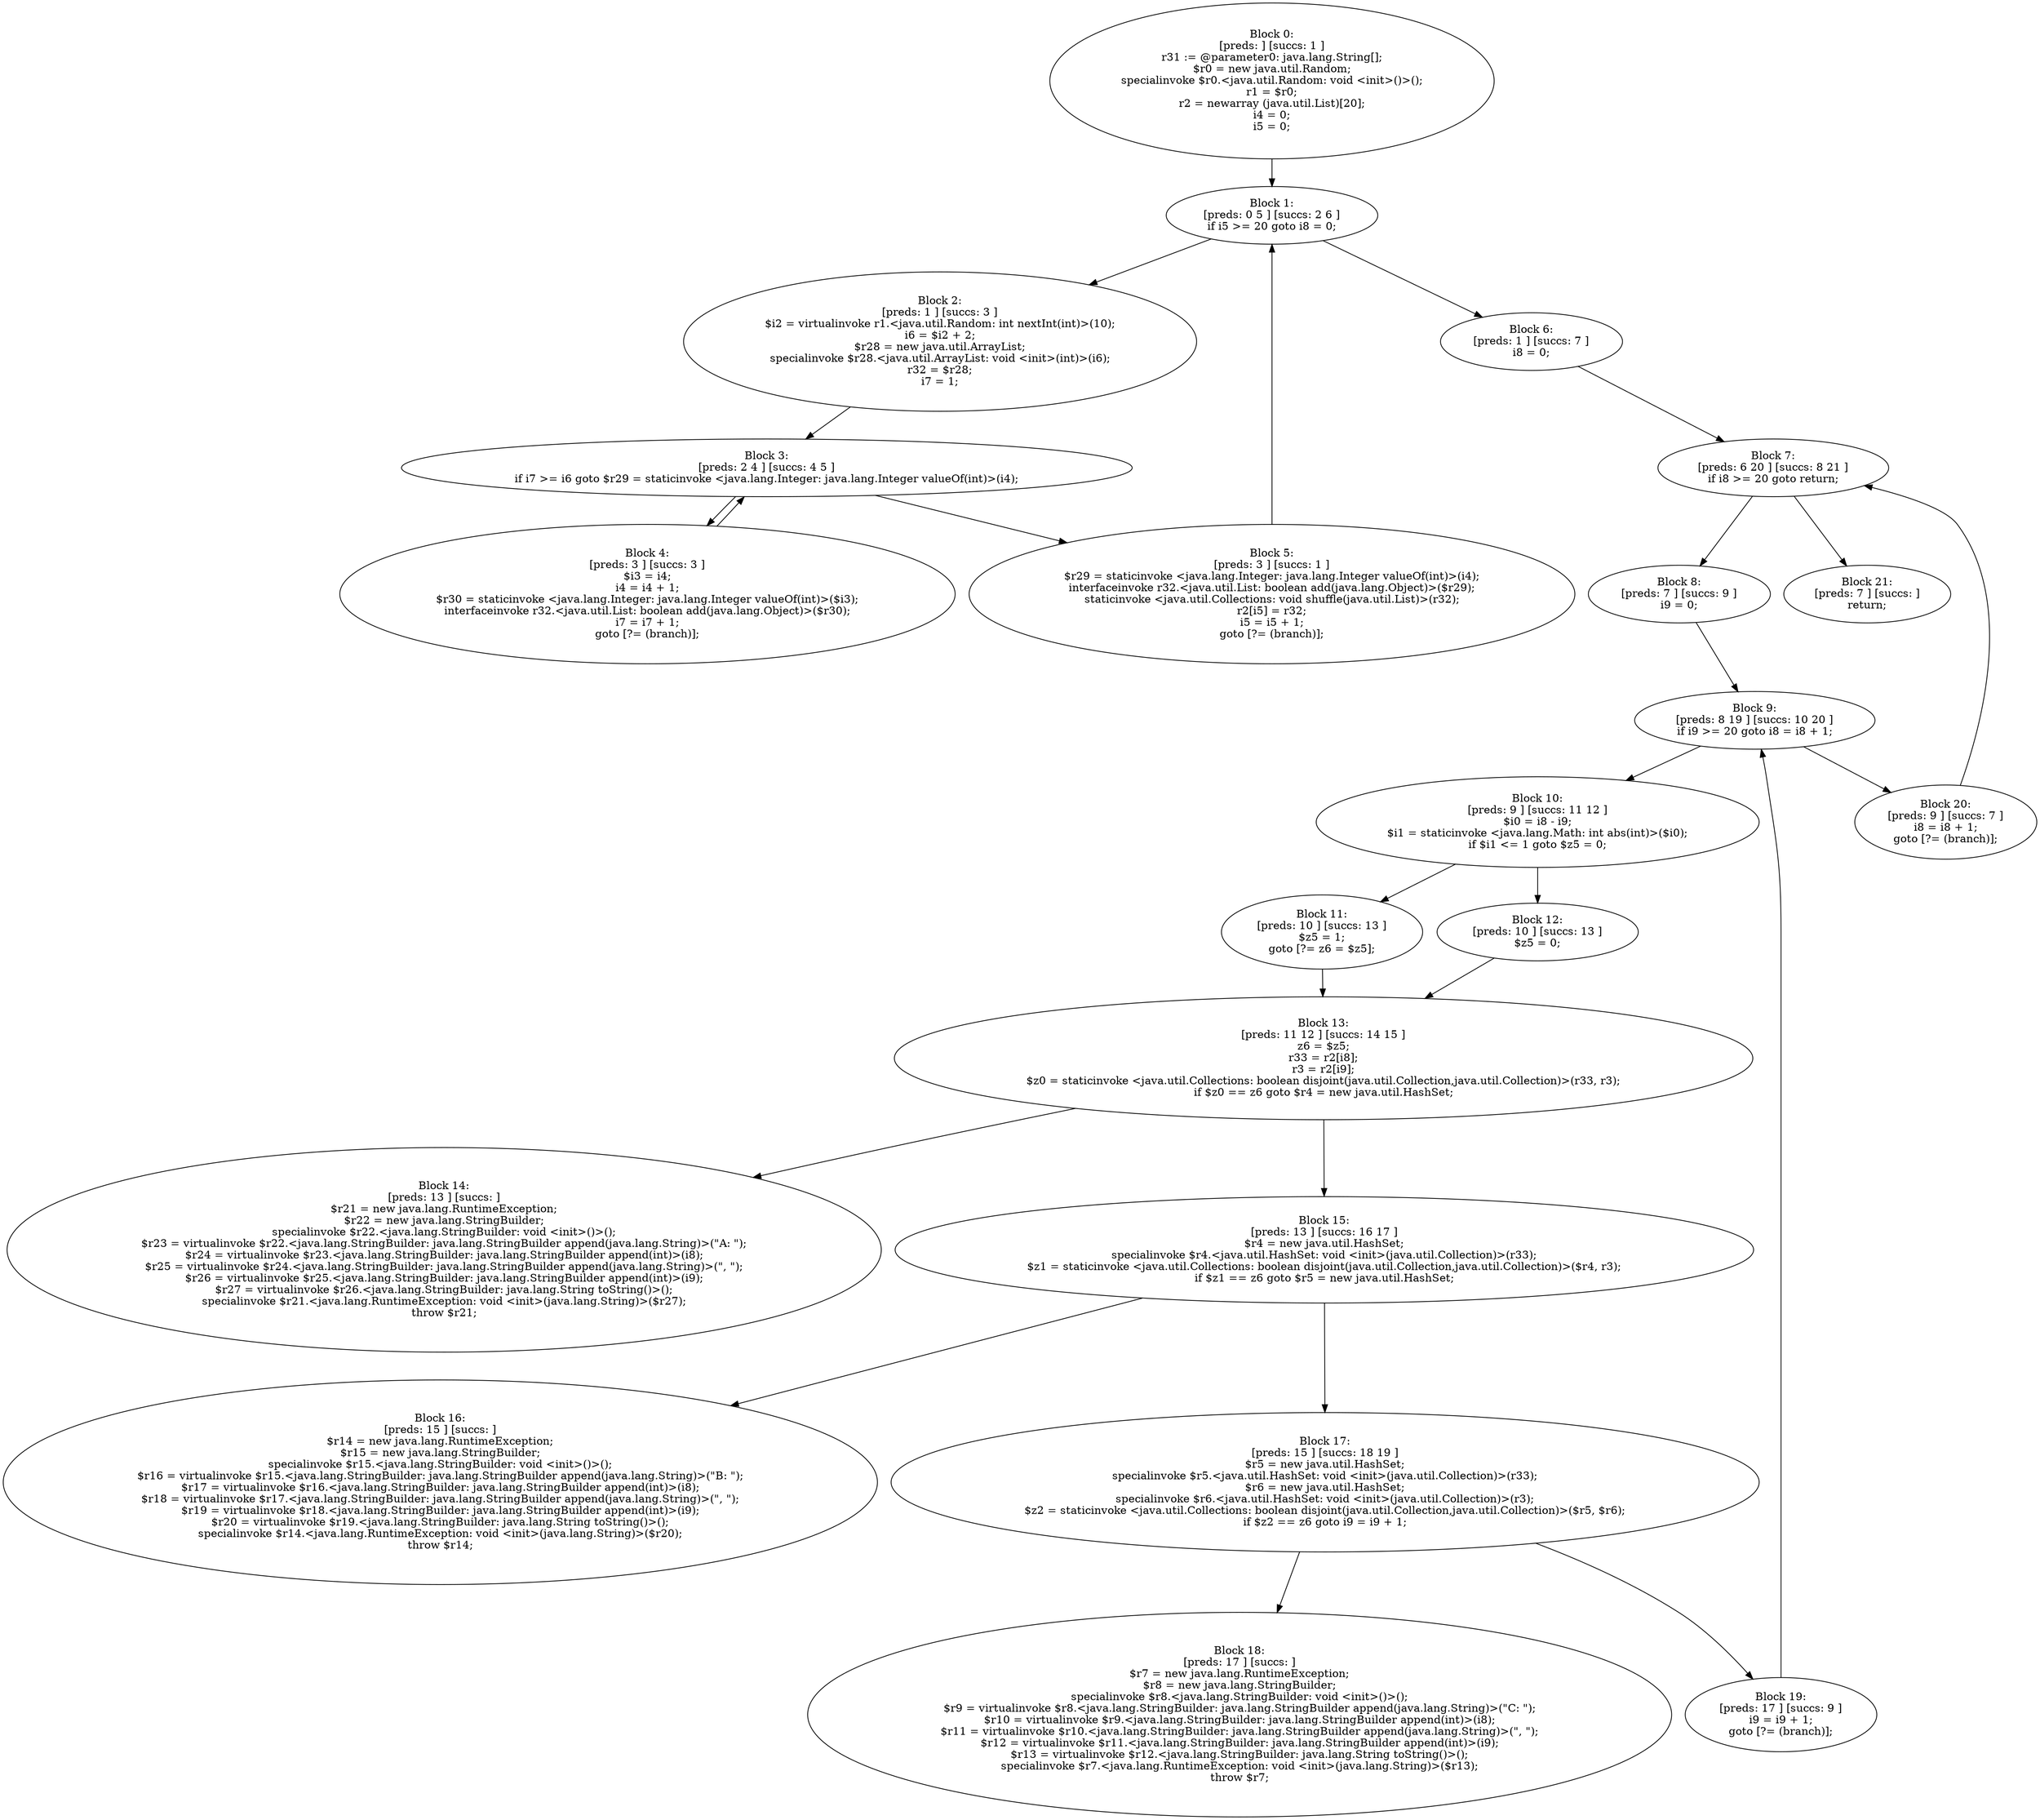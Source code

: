 digraph "unitGraph" {
    "Block 0:
[preds: ] [succs: 1 ]
r31 := @parameter0: java.lang.String[];
$r0 = new java.util.Random;
specialinvoke $r0.<java.util.Random: void <init>()>();
r1 = $r0;
r2 = newarray (java.util.List)[20];
i4 = 0;
i5 = 0;
"
    "Block 1:
[preds: 0 5 ] [succs: 2 6 ]
if i5 >= 20 goto i8 = 0;
"
    "Block 2:
[preds: 1 ] [succs: 3 ]
$i2 = virtualinvoke r1.<java.util.Random: int nextInt(int)>(10);
i6 = $i2 + 2;
$r28 = new java.util.ArrayList;
specialinvoke $r28.<java.util.ArrayList: void <init>(int)>(i6);
r32 = $r28;
i7 = 1;
"
    "Block 3:
[preds: 2 4 ] [succs: 4 5 ]
if i7 >= i6 goto $r29 = staticinvoke <java.lang.Integer: java.lang.Integer valueOf(int)>(i4);
"
    "Block 4:
[preds: 3 ] [succs: 3 ]
$i3 = i4;
i4 = i4 + 1;
$r30 = staticinvoke <java.lang.Integer: java.lang.Integer valueOf(int)>($i3);
interfaceinvoke r32.<java.util.List: boolean add(java.lang.Object)>($r30);
i7 = i7 + 1;
goto [?= (branch)];
"
    "Block 5:
[preds: 3 ] [succs: 1 ]
$r29 = staticinvoke <java.lang.Integer: java.lang.Integer valueOf(int)>(i4);
interfaceinvoke r32.<java.util.List: boolean add(java.lang.Object)>($r29);
staticinvoke <java.util.Collections: void shuffle(java.util.List)>(r32);
r2[i5] = r32;
i5 = i5 + 1;
goto [?= (branch)];
"
    "Block 6:
[preds: 1 ] [succs: 7 ]
i8 = 0;
"
    "Block 7:
[preds: 6 20 ] [succs: 8 21 ]
if i8 >= 20 goto return;
"
    "Block 8:
[preds: 7 ] [succs: 9 ]
i9 = 0;
"
    "Block 9:
[preds: 8 19 ] [succs: 10 20 ]
if i9 >= 20 goto i8 = i8 + 1;
"
    "Block 10:
[preds: 9 ] [succs: 11 12 ]
$i0 = i8 - i9;
$i1 = staticinvoke <java.lang.Math: int abs(int)>($i0);
if $i1 <= 1 goto $z5 = 0;
"
    "Block 11:
[preds: 10 ] [succs: 13 ]
$z5 = 1;
goto [?= z6 = $z5];
"
    "Block 12:
[preds: 10 ] [succs: 13 ]
$z5 = 0;
"
    "Block 13:
[preds: 11 12 ] [succs: 14 15 ]
z6 = $z5;
r33 = r2[i8];
r3 = r2[i9];
$z0 = staticinvoke <java.util.Collections: boolean disjoint(java.util.Collection,java.util.Collection)>(r33, r3);
if $z0 == z6 goto $r4 = new java.util.HashSet;
"
    "Block 14:
[preds: 13 ] [succs: ]
$r21 = new java.lang.RuntimeException;
$r22 = new java.lang.StringBuilder;
specialinvoke $r22.<java.lang.StringBuilder: void <init>()>();
$r23 = virtualinvoke $r22.<java.lang.StringBuilder: java.lang.StringBuilder append(java.lang.String)>(\"A: \");
$r24 = virtualinvoke $r23.<java.lang.StringBuilder: java.lang.StringBuilder append(int)>(i8);
$r25 = virtualinvoke $r24.<java.lang.StringBuilder: java.lang.StringBuilder append(java.lang.String)>(\", \");
$r26 = virtualinvoke $r25.<java.lang.StringBuilder: java.lang.StringBuilder append(int)>(i9);
$r27 = virtualinvoke $r26.<java.lang.StringBuilder: java.lang.String toString()>();
specialinvoke $r21.<java.lang.RuntimeException: void <init>(java.lang.String)>($r27);
throw $r21;
"
    "Block 15:
[preds: 13 ] [succs: 16 17 ]
$r4 = new java.util.HashSet;
specialinvoke $r4.<java.util.HashSet: void <init>(java.util.Collection)>(r33);
$z1 = staticinvoke <java.util.Collections: boolean disjoint(java.util.Collection,java.util.Collection)>($r4, r3);
if $z1 == z6 goto $r5 = new java.util.HashSet;
"
    "Block 16:
[preds: 15 ] [succs: ]
$r14 = new java.lang.RuntimeException;
$r15 = new java.lang.StringBuilder;
specialinvoke $r15.<java.lang.StringBuilder: void <init>()>();
$r16 = virtualinvoke $r15.<java.lang.StringBuilder: java.lang.StringBuilder append(java.lang.String)>(\"B: \");
$r17 = virtualinvoke $r16.<java.lang.StringBuilder: java.lang.StringBuilder append(int)>(i8);
$r18 = virtualinvoke $r17.<java.lang.StringBuilder: java.lang.StringBuilder append(java.lang.String)>(\", \");
$r19 = virtualinvoke $r18.<java.lang.StringBuilder: java.lang.StringBuilder append(int)>(i9);
$r20 = virtualinvoke $r19.<java.lang.StringBuilder: java.lang.String toString()>();
specialinvoke $r14.<java.lang.RuntimeException: void <init>(java.lang.String)>($r20);
throw $r14;
"
    "Block 17:
[preds: 15 ] [succs: 18 19 ]
$r5 = new java.util.HashSet;
specialinvoke $r5.<java.util.HashSet: void <init>(java.util.Collection)>(r33);
$r6 = new java.util.HashSet;
specialinvoke $r6.<java.util.HashSet: void <init>(java.util.Collection)>(r3);
$z2 = staticinvoke <java.util.Collections: boolean disjoint(java.util.Collection,java.util.Collection)>($r5, $r6);
if $z2 == z6 goto i9 = i9 + 1;
"
    "Block 18:
[preds: 17 ] [succs: ]
$r7 = new java.lang.RuntimeException;
$r8 = new java.lang.StringBuilder;
specialinvoke $r8.<java.lang.StringBuilder: void <init>()>();
$r9 = virtualinvoke $r8.<java.lang.StringBuilder: java.lang.StringBuilder append(java.lang.String)>(\"C: \");
$r10 = virtualinvoke $r9.<java.lang.StringBuilder: java.lang.StringBuilder append(int)>(i8);
$r11 = virtualinvoke $r10.<java.lang.StringBuilder: java.lang.StringBuilder append(java.lang.String)>(\", \");
$r12 = virtualinvoke $r11.<java.lang.StringBuilder: java.lang.StringBuilder append(int)>(i9);
$r13 = virtualinvoke $r12.<java.lang.StringBuilder: java.lang.String toString()>();
specialinvoke $r7.<java.lang.RuntimeException: void <init>(java.lang.String)>($r13);
throw $r7;
"
    "Block 19:
[preds: 17 ] [succs: 9 ]
i9 = i9 + 1;
goto [?= (branch)];
"
    "Block 20:
[preds: 9 ] [succs: 7 ]
i8 = i8 + 1;
goto [?= (branch)];
"
    "Block 21:
[preds: 7 ] [succs: ]
return;
"
    "Block 0:
[preds: ] [succs: 1 ]
r31 := @parameter0: java.lang.String[];
$r0 = new java.util.Random;
specialinvoke $r0.<java.util.Random: void <init>()>();
r1 = $r0;
r2 = newarray (java.util.List)[20];
i4 = 0;
i5 = 0;
"->"Block 1:
[preds: 0 5 ] [succs: 2 6 ]
if i5 >= 20 goto i8 = 0;
";
    "Block 1:
[preds: 0 5 ] [succs: 2 6 ]
if i5 >= 20 goto i8 = 0;
"->"Block 2:
[preds: 1 ] [succs: 3 ]
$i2 = virtualinvoke r1.<java.util.Random: int nextInt(int)>(10);
i6 = $i2 + 2;
$r28 = new java.util.ArrayList;
specialinvoke $r28.<java.util.ArrayList: void <init>(int)>(i6);
r32 = $r28;
i7 = 1;
";
    "Block 1:
[preds: 0 5 ] [succs: 2 6 ]
if i5 >= 20 goto i8 = 0;
"->"Block 6:
[preds: 1 ] [succs: 7 ]
i8 = 0;
";
    "Block 2:
[preds: 1 ] [succs: 3 ]
$i2 = virtualinvoke r1.<java.util.Random: int nextInt(int)>(10);
i6 = $i2 + 2;
$r28 = new java.util.ArrayList;
specialinvoke $r28.<java.util.ArrayList: void <init>(int)>(i6);
r32 = $r28;
i7 = 1;
"->"Block 3:
[preds: 2 4 ] [succs: 4 5 ]
if i7 >= i6 goto $r29 = staticinvoke <java.lang.Integer: java.lang.Integer valueOf(int)>(i4);
";
    "Block 3:
[preds: 2 4 ] [succs: 4 5 ]
if i7 >= i6 goto $r29 = staticinvoke <java.lang.Integer: java.lang.Integer valueOf(int)>(i4);
"->"Block 4:
[preds: 3 ] [succs: 3 ]
$i3 = i4;
i4 = i4 + 1;
$r30 = staticinvoke <java.lang.Integer: java.lang.Integer valueOf(int)>($i3);
interfaceinvoke r32.<java.util.List: boolean add(java.lang.Object)>($r30);
i7 = i7 + 1;
goto [?= (branch)];
";
    "Block 3:
[preds: 2 4 ] [succs: 4 5 ]
if i7 >= i6 goto $r29 = staticinvoke <java.lang.Integer: java.lang.Integer valueOf(int)>(i4);
"->"Block 5:
[preds: 3 ] [succs: 1 ]
$r29 = staticinvoke <java.lang.Integer: java.lang.Integer valueOf(int)>(i4);
interfaceinvoke r32.<java.util.List: boolean add(java.lang.Object)>($r29);
staticinvoke <java.util.Collections: void shuffle(java.util.List)>(r32);
r2[i5] = r32;
i5 = i5 + 1;
goto [?= (branch)];
";
    "Block 4:
[preds: 3 ] [succs: 3 ]
$i3 = i4;
i4 = i4 + 1;
$r30 = staticinvoke <java.lang.Integer: java.lang.Integer valueOf(int)>($i3);
interfaceinvoke r32.<java.util.List: boolean add(java.lang.Object)>($r30);
i7 = i7 + 1;
goto [?= (branch)];
"->"Block 3:
[preds: 2 4 ] [succs: 4 5 ]
if i7 >= i6 goto $r29 = staticinvoke <java.lang.Integer: java.lang.Integer valueOf(int)>(i4);
";
    "Block 5:
[preds: 3 ] [succs: 1 ]
$r29 = staticinvoke <java.lang.Integer: java.lang.Integer valueOf(int)>(i4);
interfaceinvoke r32.<java.util.List: boolean add(java.lang.Object)>($r29);
staticinvoke <java.util.Collections: void shuffle(java.util.List)>(r32);
r2[i5] = r32;
i5 = i5 + 1;
goto [?= (branch)];
"->"Block 1:
[preds: 0 5 ] [succs: 2 6 ]
if i5 >= 20 goto i8 = 0;
";
    "Block 6:
[preds: 1 ] [succs: 7 ]
i8 = 0;
"->"Block 7:
[preds: 6 20 ] [succs: 8 21 ]
if i8 >= 20 goto return;
";
    "Block 7:
[preds: 6 20 ] [succs: 8 21 ]
if i8 >= 20 goto return;
"->"Block 8:
[preds: 7 ] [succs: 9 ]
i9 = 0;
";
    "Block 7:
[preds: 6 20 ] [succs: 8 21 ]
if i8 >= 20 goto return;
"->"Block 21:
[preds: 7 ] [succs: ]
return;
";
    "Block 8:
[preds: 7 ] [succs: 9 ]
i9 = 0;
"->"Block 9:
[preds: 8 19 ] [succs: 10 20 ]
if i9 >= 20 goto i8 = i8 + 1;
";
    "Block 9:
[preds: 8 19 ] [succs: 10 20 ]
if i9 >= 20 goto i8 = i8 + 1;
"->"Block 10:
[preds: 9 ] [succs: 11 12 ]
$i0 = i8 - i9;
$i1 = staticinvoke <java.lang.Math: int abs(int)>($i0);
if $i1 <= 1 goto $z5 = 0;
";
    "Block 9:
[preds: 8 19 ] [succs: 10 20 ]
if i9 >= 20 goto i8 = i8 + 1;
"->"Block 20:
[preds: 9 ] [succs: 7 ]
i8 = i8 + 1;
goto [?= (branch)];
";
    "Block 10:
[preds: 9 ] [succs: 11 12 ]
$i0 = i8 - i9;
$i1 = staticinvoke <java.lang.Math: int abs(int)>($i0);
if $i1 <= 1 goto $z5 = 0;
"->"Block 11:
[preds: 10 ] [succs: 13 ]
$z5 = 1;
goto [?= z6 = $z5];
";
    "Block 10:
[preds: 9 ] [succs: 11 12 ]
$i0 = i8 - i9;
$i1 = staticinvoke <java.lang.Math: int abs(int)>($i0);
if $i1 <= 1 goto $z5 = 0;
"->"Block 12:
[preds: 10 ] [succs: 13 ]
$z5 = 0;
";
    "Block 11:
[preds: 10 ] [succs: 13 ]
$z5 = 1;
goto [?= z6 = $z5];
"->"Block 13:
[preds: 11 12 ] [succs: 14 15 ]
z6 = $z5;
r33 = r2[i8];
r3 = r2[i9];
$z0 = staticinvoke <java.util.Collections: boolean disjoint(java.util.Collection,java.util.Collection)>(r33, r3);
if $z0 == z6 goto $r4 = new java.util.HashSet;
";
    "Block 12:
[preds: 10 ] [succs: 13 ]
$z5 = 0;
"->"Block 13:
[preds: 11 12 ] [succs: 14 15 ]
z6 = $z5;
r33 = r2[i8];
r3 = r2[i9];
$z0 = staticinvoke <java.util.Collections: boolean disjoint(java.util.Collection,java.util.Collection)>(r33, r3);
if $z0 == z6 goto $r4 = new java.util.HashSet;
";
    "Block 13:
[preds: 11 12 ] [succs: 14 15 ]
z6 = $z5;
r33 = r2[i8];
r3 = r2[i9];
$z0 = staticinvoke <java.util.Collections: boolean disjoint(java.util.Collection,java.util.Collection)>(r33, r3);
if $z0 == z6 goto $r4 = new java.util.HashSet;
"->"Block 14:
[preds: 13 ] [succs: ]
$r21 = new java.lang.RuntimeException;
$r22 = new java.lang.StringBuilder;
specialinvoke $r22.<java.lang.StringBuilder: void <init>()>();
$r23 = virtualinvoke $r22.<java.lang.StringBuilder: java.lang.StringBuilder append(java.lang.String)>(\"A: \");
$r24 = virtualinvoke $r23.<java.lang.StringBuilder: java.lang.StringBuilder append(int)>(i8);
$r25 = virtualinvoke $r24.<java.lang.StringBuilder: java.lang.StringBuilder append(java.lang.String)>(\", \");
$r26 = virtualinvoke $r25.<java.lang.StringBuilder: java.lang.StringBuilder append(int)>(i9);
$r27 = virtualinvoke $r26.<java.lang.StringBuilder: java.lang.String toString()>();
specialinvoke $r21.<java.lang.RuntimeException: void <init>(java.lang.String)>($r27);
throw $r21;
";
    "Block 13:
[preds: 11 12 ] [succs: 14 15 ]
z6 = $z5;
r33 = r2[i8];
r3 = r2[i9];
$z0 = staticinvoke <java.util.Collections: boolean disjoint(java.util.Collection,java.util.Collection)>(r33, r3);
if $z0 == z6 goto $r4 = new java.util.HashSet;
"->"Block 15:
[preds: 13 ] [succs: 16 17 ]
$r4 = new java.util.HashSet;
specialinvoke $r4.<java.util.HashSet: void <init>(java.util.Collection)>(r33);
$z1 = staticinvoke <java.util.Collections: boolean disjoint(java.util.Collection,java.util.Collection)>($r4, r3);
if $z1 == z6 goto $r5 = new java.util.HashSet;
";
    "Block 15:
[preds: 13 ] [succs: 16 17 ]
$r4 = new java.util.HashSet;
specialinvoke $r4.<java.util.HashSet: void <init>(java.util.Collection)>(r33);
$z1 = staticinvoke <java.util.Collections: boolean disjoint(java.util.Collection,java.util.Collection)>($r4, r3);
if $z1 == z6 goto $r5 = new java.util.HashSet;
"->"Block 16:
[preds: 15 ] [succs: ]
$r14 = new java.lang.RuntimeException;
$r15 = new java.lang.StringBuilder;
specialinvoke $r15.<java.lang.StringBuilder: void <init>()>();
$r16 = virtualinvoke $r15.<java.lang.StringBuilder: java.lang.StringBuilder append(java.lang.String)>(\"B: \");
$r17 = virtualinvoke $r16.<java.lang.StringBuilder: java.lang.StringBuilder append(int)>(i8);
$r18 = virtualinvoke $r17.<java.lang.StringBuilder: java.lang.StringBuilder append(java.lang.String)>(\", \");
$r19 = virtualinvoke $r18.<java.lang.StringBuilder: java.lang.StringBuilder append(int)>(i9);
$r20 = virtualinvoke $r19.<java.lang.StringBuilder: java.lang.String toString()>();
specialinvoke $r14.<java.lang.RuntimeException: void <init>(java.lang.String)>($r20);
throw $r14;
";
    "Block 15:
[preds: 13 ] [succs: 16 17 ]
$r4 = new java.util.HashSet;
specialinvoke $r4.<java.util.HashSet: void <init>(java.util.Collection)>(r33);
$z1 = staticinvoke <java.util.Collections: boolean disjoint(java.util.Collection,java.util.Collection)>($r4, r3);
if $z1 == z6 goto $r5 = new java.util.HashSet;
"->"Block 17:
[preds: 15 ] [succs: 18 19 ]
$r5 = new java.util.HashSet;
specialinvoke $r5.<java.util.HashSet: void <init>(java.util.Collection)>(r33);
$r6 = new java.util.HashSet;
specialinvoke $r6.<java.util.HashSet: void <init>(java.util.Collection)>(r3);
$z2 = staticinvoke <java.util.Collections: boolean disjoint(java.util.Collection,java.util.Collection)>($r5, $r6);
if $z2 == z6 goto i9 = i9 + 1;
";
    "Block 17:
[preds: 15 ] [succs: 18 19 ]
$r5 = new java.util.HashSet;
specialinvoke $r5.<java.util.HashSet: void <init>(java.util.Collection)>(r33);
$r6 = new java.util.HashSet;
specialinvoke $r6.<java.util.HashSet: void <init>(java.util.Collection)>(r3);
$z2 = staticinvoke <java.util.Collections: boolean disjoint(java.util.Collection,java.util.Collection)>($r5, $r6);
if $z2 == z6 goto i9 = i9 + 1;
"->"Block 18:
[preds: 17 ] [succs: ]
$r7 = new java.lang.RuntimeException;
$r8 = new java.lang.StringBuilder;
specialinvoke $r8.<java.lang.StringBuilder: void <init>()>();
$r9 = virtualinvoke $r8.<java.lang.StringBuilder: java.lang.StringBuilder append(java.lang.String)>(\"C: \");
$r10 = virtualinvoke $r9.<java.lang.StringBuilder: java.lang.StringBuilder append(int)>(i8);
$r11 = virtualinvoke $r10.<java.lang.StringBuilder: java.lang.StringBuilder append(java.lang.String)>(\", \");
$r12 = virtualinvoke $r11.<java.lang.StringBuilder: java.lang.StringBuilder append(int)>(i9);
$r13 = virtualinvoke $r12.<java.lang.StringBuilder: java.lang.String toString()>();
specialinvoke $r7.<java.lang.RuntimeException: void <init>(java.lang.String)>($r13);
throw $r7;
";
    "Block 17:
[preds: 15 ] [succs: 18 19 ]
$r5 = new java.util.HashSet;
specialinvoke $r5.<java.util.HashSet: void <init>(java.util.Collection)>(r33);
$r6 = new java.util.HashSet;
specialinvoke $r6.<java.util.HashSet: void <init>(java.util.Collection)>(r3);
$z2 = staticinvoke <java.util.Collections: boolean disjoint(java.util.Collection,java.util.Collection)>($r5, $r6);
if $z2 == z6 goto i9 = i9 + 1;
"->"Block 19:
[preds: 17 ] [succs: 9 ]
i9 = i9 + 1;
goto [?= (branch)];
";
    "Block 19:
[preds: 17 ] [succs: 9 ]
i9 = i9 + 1;
goto [?= (branch)];
"->"Block 9:
[preds: 8 19 ] [succs: 10 20 ]
if i9 >= 20 goto i8 = i8 + 1;
";
    "Block 20:
[preds: 9 ] [succs: 7 ]
i8 = i8 + 1;
goto [?= (branch)];
"->"Block 7:
[preds: 6 20 ] [succs: 8 21 ]
if i8 >= 20 goto return;
";
}
